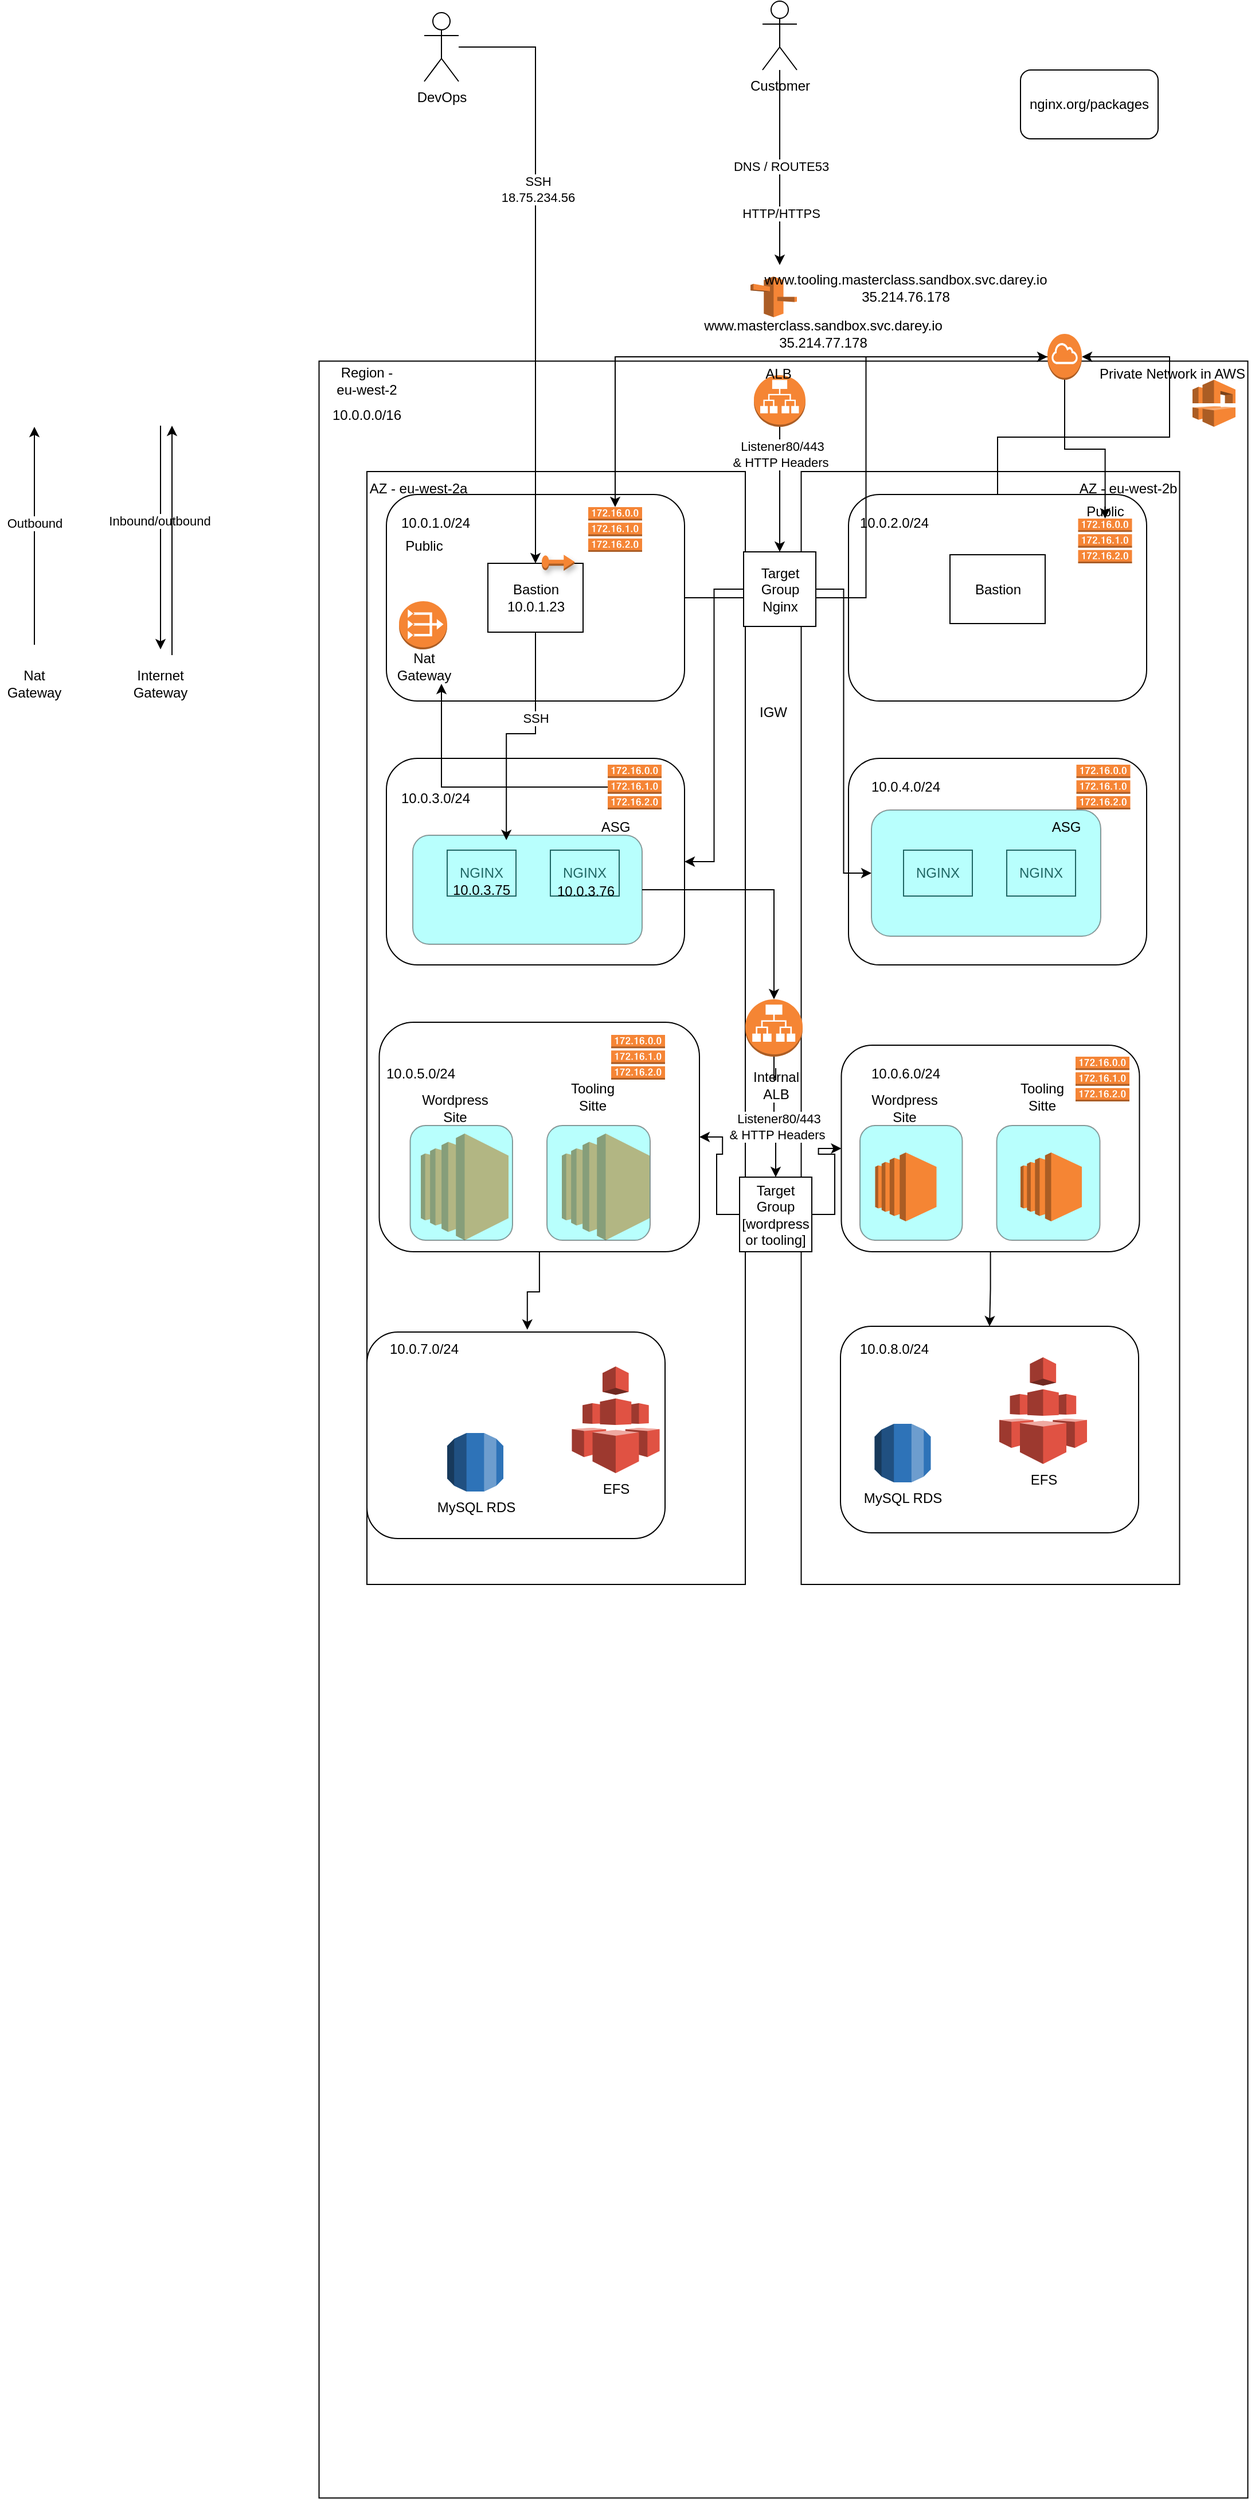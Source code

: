 <mxfile version="17.1.2" type="device"><diagram id="JI69Sy16UBji_XFjZy_T" name="Page-1"><mxGraphModel dx="2018" dy="1821" grid="1" gridSize="10" guides="1" tooltips="1" connect="1" arrows="1" fold="1" page="1" pageScale="1" pageWidth="827" pageHeight="1169" math="0" shadow="0"><root><mxCell id="0"/><mxCell id="1" parent="0"/><mxCell id="da3hAZXMNbzquWMs0aTG-2" value="" style="rounded=0;whiteSpace=wrap;html=1;rotation=-90;" parent="1" vertex="1"><mxGeometry x="-518" y="710" width="1862.5" height="810" as="geometry"/></mxCell><mxCell id="da3hAZXMNbzquWMs0aTG-3" value="" style="outlineConnect=0;dashed=0;verticalLabelPosition=bottom;verticalAlign=top;align=center;html=1;shape=mxgraph.aws3.vpc;fillColor=#F58534;gradientColor=none;" parent="1" vertex="1"><mxGeometry x="770" y="200" width="37.5" height="41" as="geometry"/></mxCell><mxCell id="da3hAZXMNbzquWMs0aTG-4" value="Private Network in AWS" style="text;html=1;strokeColor=none;fillColor=none;align=center;verticalAlign=middle;whiteSpace=wrap;rounded=0;" parent="1" vertex="1"><mxGeometry x="678" y="190" width="148.75" height="10" as="geometry"/></mxCell><mxCell id="da3hAZXMNbzquWMs0aTG-9" style="edgeStyle=orthogonalEdgeStyle;rounded=0;orthogonalLoop=1;jettySize=auto;html=1;" parent="1" source="da3hAZXMNbzquWMs0aTG-5" edge="1"><mxGeometry relative="1" as="geometry"><mxPoint x="410" y="100" as="targetPoint"/><Array as="points"><mxPoint x="410" y="20"/><mxPoint x="410" y="20"/></Array></mxGeometry></mxCell><mxCell id="da3hAZXMNbzquWMs0aTG-11" value="DNS / ROUTE53" style="edgeLabel;html=1;align=center;verticalAlign=middle;resizable=0;points=[];" parent="da3hAZXMNbzquWMs0aTG-9" vertex="1" connectable="0"><mxGeometry x="-0.012" y="1" relative="1" as="geometry"><mxPoint as="offset"/></mxGeometry></mxCell><mxCell id="da3hAZXMNbzquWMs0aTG-134" value="HTTP/HTTPS" style="edgeLabel;html=1;align=center;verticalAlign=middle;resizable=0;points=[];" parent="da3hAZXMNbzquWMs0aTG-9" vertex="1" connectable="0"><mxGeometry x="0.471" y="1" relative="1" as="geometry"><mxPoint as="offset"/></mxGeometry></mxCell><mxCell id="da3hAZXMNbzquWMs0aTG-5" value="Customer" style="shape=umlActor;verticalLabelPosition=bottom;verticalAlign=top;html=1;outlineConnect=0;" parent="1" vertex="1"><mxGeometry x="395" y="-130" width="30" height="60" as="geometry"/></mxCell><mxCell id="da3hAZXMNbzquWMs0aTG-8" value="www.masterclass.sandbox.svc.darey.io&lt;br&gt;35.214.77.178" style="text;html=1;strokeColor=none;fillColor=none;align=center;verticalAlign=middle;whiteSpace=wrap;rounded=0;" parent="1" vertex="1"><mxGeometry x="395" y="140" width="106" height="40" as="geometry"/></mxCell><mxCell id="da3hAZXMNbzquWMs0aTG-10" value="" style="outlineConnect=0;dashed=0;verticalLabelPosition=bottom;verticalAlign=top;align=center;html=1;shape=mxgraph.aws3.route_53;fillColor=#F58536;gradientColor=none;" parent="1" vertex="1"><mxGeometry x="384.5" y="110" width="40.5" height="35.5" as="geometry"/></mxCell><mxCell id="da3hAZXMNbzquWMs0aTG-12" value="10.0.0.0/16" style="text;html=1;strokeColor=none;fillColor=none;align=center;verticalAlign=middle;whiteSpace=wrap;rounded=0;" parent="1" vertex="1"><mxGeometry x="20" y="215.5" width="60" height="30" as="geometry"/></mxCell><mxCell id="da3hAZXMNbzquWMs0aTG-13" value="" style="rounded=0;whiteSpace=wrap;html=1;" parent="1" vertex="1"><mxGeometry x="50" y="280" width="330" height="970" as="geometry"/></mxCell><mxCell id="da3hAZXMNbzquWMs0aTG-14" value="Region - eu-west-2" style="text;html=1;strokeColor=none;fillColor=none;align=center;verticalAlign=middle;whiteSpace=wrap;rounded=0;" parent="1" vertex="1"><mxGeometry x="20" y="185.5" width="60" height="30" as="geometry"/></mxCell><mxCell id="da3hAZXMNbzquWMs0aTG-15" value="AZ - eu-west-2a" style="text;html=1;strokeColor=none;fillColor=none;align=center;verticalAlign=middle;whiteSpace=wrap;rounded=0;" parent="1" vertex="1"><mxGeometry x="50" y="280" width="90" height="30" as="geometry"/></mxCell><mxCell id="da3hAZXMNbzquWMs0aTG-16" value="" style="rounded=0;whiteSpace=wrap;html=1;" parent="1" vertex="1"><mxGeometry x="428.75" y="280" width="330" height="970" as="geometry"/></mxCell><mxCell id="da3hAZXMNbzquWMs0aTG-17" value="AZ - eu-west-2b" style="text;html=1;strokeColor=none;fillColor=none;align=center;verticalAlign=middle;whiteSpace=wrap;rounded=0;" parent="1" vertex="1"><mxGeometry x="668.75" y="280" width="90" height="30" as="geometry"/></mxCell><mxCell id="da3hAZXMNbzquWMs0aTG-25" value="" style="rounded=1;whiteSpace=wrap;html=1;" parent="1" vertex="1"><mxGeometry x="463" y="1025" width="260" height="180" as="geometry"/></mxCell><mxCell id="da3hAZXMNbzquWMs0aTG-132" style="edgeStyle=orthogonalEdgeStyle;rounded=0;orthogonalLoop=1;jettySize=auto;html=1;entryX=0.5;entryY=0;entryDx=0;entryDy=0;" parent="1" source="da3hAZXMNbzquWMs0aTG-30" target="da3hAZXMNbzquWMs0aTG-25" edge="1"><mxGeometry relative="1" as="geometry"/></mxCell><mxCell id="da3hAZXMNbzquWMs0aTG-30" value="" style="rounded=1;whiteSpace=wrap;html=1;" parent="1" vertex="1"><mxGeometry x="463.75" y="780" width="260" height="180" as="geometry"/></mxCell><mxCell id="da3hAZXMNbzquWMs0aTG-31" value="" style="rounded=1;whiteSpace=wrap;html=1;" parent="1" vertex="1"><mxGeometry x="470" y="530" width="260" height="180" as="geometry"/></mxCell><mxCell id="da3hAZXMNbzquWMs0aTG-48" style="edgeStyle=orthogonalEdgeStyle;rounded=0;orthogonalLoop=1;jettySize=auto;html=1;entryX=1;entryY=0.5;entryDx=0;entryDy=0;entryPerimeter=0;" parent="1" source="da3hAZXMNbzquWMs0aTG-32" target="da3hAZXMNbzquWMs0aTG-46" edge="1"><mxGeometry relative="1" as="geometry"/></mxCell><mxCell id="da3hAZXMNbzquWMs0aTG-32" value="" style="rounded=1;whiteSpace=wrap;html=1;" parent="1" vertex="1"><mxGeometry x="470" y="300" width="260" height="180" as="geometry"/></mxCell><mxCell id="da3hAZXMNbzquWMs0aTG-34" value="" style="rounded=1;whiteSpace=wrap;html=1;" parent="1" vertex="1"><mxGeometry x="50" y="1030" width="260" height="180" as="geometry"/></mxCell><mxCell id="da3hAZXMNbzquWMs0aTG-131" style="edgeStyle=orthogonalEdgeStyle;rounded=0;orthogonalLoop=1;jettySize=auto;html=1;entryX=0.538;entryY=-0.011;entryDx=0;entryDy=0;entryPerimeter=0;" parent="1" source="da3hAZXMNbzquWMs0aTG-35" target="da3hAZXMNbzquWMs0aTG-34" edge="1"><mxGeometry relative="1" as="geometry"/></mxCell><mxCell id="da3hAZXMNbzquWMs0aTG-35" value="" style="rounded=1;whiteSpace=wrap;html=1;" parent="1" vertex="1"><mxGeometry x="60.75" y="760" width="279.25" height="200" as="geometry"/></mxCell><mxCell id="da3hAZXMNbzquWMs0aTG-36" value="" style="rounded=1;whiteSpace=wrap;html=1;" parent="1" vertex="1"><mxGeometry x="67" y="530" width="260" height="180" as="geometry"/></mxCell><mxCell id="da3hAZXMNbzquWMs0aTG-47" style="edgeStyle=orthogonalEdgeStyle;rounded=0;orthogonalLoop=1;jettySize=auto;html=1;entryX=0;entryY=0.5;entryDx=0;entryDy=0;entryPerimeter=0;" parent="1" source="da3hAZXMNbzquWMs0aTG-37" target="da3hAZXMNbzquWMs0aTG-46" edge="1"><mxGeometry relative="1" as="geometry"/></mxCell><mxCell id="da3hAZXMNbzquWMs0aTG-37" value="" style="rounded=1;whiteSpace=wrap;html=1;" parent="1" vertex="1"><mxGeometry x="67" y="300" width="260" height="180" as="geometry"/></mxCell><mxCell id="da3hAZXMNbzquWMs0aTG-38" value="10.0.1.0/24" style="text;html=1;strokeColor=none;fillColor=none;align=center;verticalAlign=middle;whiteSpace=wrap;rounded=0;" parent="1" vertex="1"><mxGeometry x="80" y="310" width="60" height="30" as="geometry"/></mxCell><mxCell id="da3hAZXMNbzquWMs0aTG-39" value="10.0.6.0/24" style="text;html=1;strokeColor=none;fillColor=none;align=center;verticalAlign=middle;whiteSpace=wrap;rounded=0;" parent="1" vertex="1"><mxGeometry x="490" y="790" width="60" height="30" as="geometry"/></mxCell><mxCell id="da3hAZXMNbzquWMs0aTG-40" value="10.0.4.0/24" style="text;html=1;strokeColor=none;fillColor=none;align=center;verticalAlign=middle;whiteSpace=wrap;rounded=0;" parent="1" vertex="1"><mxGeometry x="490" y="540" width="60" height="30" as="geometry"/></mxCell><mxCell id="da3hAZXMNbzquWMs0aTG-41" value="10.0.2.0/24" style="text;html=1;strokeColor=none;fillColor=none;align=center;verticalAlign=middle;whiteSpace=wrap;rounded=0;" parent="1" vertex="1"><mxGeometry x="480" y="310" width="60" height="30" as="geometry"/></mxCell><mxCell id="da3hAZXMNbzquWMs0aTG-42" value="10.0.3.0/24" style="text;html=1;strokeColor=none;fillColor=none;align=center;verticalAlign=middle;whiteSpace=wrap;rounded=0;" parent="1" vertex="1"><mxGeometry x="80" y="550" width="60" height="30" as="geometry"/></mxCell><mxCell id="da3hAZXMNbzquWMs0aTG-43" value="10.0.8.0/24" style="text;html=1;strokeColor=none;fillColor=none;align=center;verticalAlign=middle;whiteSpace=wrap;rounded=0;" parent="1" vertex="1"><mxGeometry x="480" y="1030" width="60" height="30" as="geometry"/></mxCell><mxCell id="da3hAZXMNbzquWMs0aTG-44" value="10.0.7.0/24" style="text;html=1;strokeColor=none;fillColor=none;align=center;verticalAlign=middle;whiteSpace=wrap;rounded=0;" parent="1" vertex="1"><mxGeometry x="70" y="1030" width="60" height="30" as="geometry"/></mxCell><mxCell id="da3hAZXMNbzquWMs0aTG-45" value="10.0.5.0/24" style="text;html=1;strokeColor=none;fillColor=none;align=center;verticalAlign=middle;whiteSpace=wrap;rounded=0;" parent="1" vertex="1"><mxGeometry x="67" y="790" width="60" height="30" as="geometry"/></mxCell><mxCell id="da3hAZXMNbzquWMs0aTG-78" style="edgeStyle=orthogonalEdgeStyle;rounded=0;orthogonalLoop=1;jettySize=auto;html=1;" parent="1" source="da3hAZXMNbzquWMs0aTG-46" target="da3hAZXMNbzquWMs0aTG-76" edge="1"><mxGeometry relative="1" as="geometry"/></mxCell><mxCell id="da3hAZXMNbzquWMs0aTG-80" style="edgeStyle=orthogonalEdgeStyle;rounded=0;orthogonalLoop=1;jettySize=auto;html=1;" parent="1" source="da3hAZXMNbzquWMs0aTG-46" target="da3hAZXMNbzquWMs0aTG-77" edge="1"><mxGeometry relative="1" as="geometry"/></mxCell><mxCell id="da3hAZXMNbzquWMs0aTG-46" value="" style="outlineConnect=0;dashed=0;verticalLabelPosition=bottom;verticalAlign=top;align=center;html=1;shape=mxgraph.aws3.internet_gateway;fillColor=#F58534;gradientColor=none;" parent="1" vertex="1"><mxGeometry x="643.5" y="160" width="30" height="40" as="geometry"/></mxCell><mxCell id="da3hAZXMNbzquWMs0aTG-49" value="Public" style="text;html=1;strokeColor=none;fillColor=none;align=center;verticalAlign=middle;whiteSpace=wrap;rounded=0;" parent="1" vertex="1"><mxGeometry x="70" y="330" width="60" height="30" as="geometry"/></mxCell><mxCell id="da3hAZXMNbzquWMs0aTG-50" value="Public" style="text;html=1;strokeColor=none;fillColor=none;align=center;verticalAlign=middle;whiteSpace=wrap;rounded=0;" parent="1" vertex="1"><mxGeometry x="663.75" y="300" width="60" height="30" as="geometry"/></mxCell><mxCell id="da3hAZXMNbzquWMs0aTG-51" value="NGINX" style="rounded=0;whiteSpace=wrap;html=1;" parent="1" vertex="1"><mxGeometry x="120" y="610" width="60" height="40" as="geometry"/></mxCell><mxCell id="da3hAZXMNbzquWMs0aTG-52" value="NGINX" style="rounded=0;whiteSpace=wrap;html=1;" parent="1" vertex="1"><mxGeometry x="210" y="610" width="60" height="40" as="geometry"/></mxCell><mxCell id="da3hAZXMNbzquWMs0aTG-53" value="NGINX" style="rounded=0;whiteSpace=wrap;html=1;" parent="1" vertex="1"><mxGeometry x="518" y="610" width="60" height="40" as="geometry"/></mxCell><mxCell id="da3hAZXMNbzquWMs0aTG-54" value="NGINX" style="rounded=0;whiteSpace=wrap;html=1;" parent="1" vertex="1"><mxGeometry x="608" y="610" width="60" height="40" as="geometry"/></mxCell><mxCell id="da3hAZXMNbzquWMs0aTG-109" style="edgeStyle=orthogonalEdgeStyle;rounded=0;orthogonalLoop=1;jettySize=auto;html=1;" parent="1" source="da3hAZXMNbzquWMs0aTG-57" target="da3hAZXMNbzquWMs0aTG-106" edge="1"><mxGeometry relative="1" as="geometry"/></mxCell><mxCell id="da3hAZXMNbzquWMs0aTG-57" value="" style="rounded=1;whiteSpace=wrap;html=1;fillColor=#4FFFF9;opacity=40;" parent="1" vertex="1"><mxGeometry x="90" y="597" width="200" height="95" as="geometry"/></mxCell><mxCell id="da3hAZXMNbzquWMs0aTG-62" style="edgeStyle=orthogonalEdgeStyle;rounded=0;orthogonalLoop=1;jettySize=auto;html=1;" parent="1" source="da3hAZXMNbzquWMs0aTG-55" target="da3hAZXMNbzquWMs0aTG-60" edge="1"><mxGeometry relative="1" as="geometry"/></mxCell><mxCell id="da3hAZXMNbzquWMs0aTG-64" value="Listener80/443&lt;br&gt;&amp;amp; HTTP Headers&amp;nbsp;" style="edgeLabel;html=1;align=center;verticalAlign=middle;resizable=0;points=[];" parent="da3hAZXMNbzquWMs0aTG-62" vertex="1" connectable="0"><mxGeometry x="-0.56" y="2" relative="1" as="geometry"><mxPoint as="offset"/></mxGeometry></mxCell><mxCell id="da3hAZXMNbzquWMs0aTG-55" value="" style="outlineConnect=0;dashed=0;verticalLabelPosition=bottom;verticalAlign=top;align=center;html=1;shape=mxgraph.aws3.application_load_balancer;fillColor=#F58534;gradientColor=none;" parent="1" vertex="1"><mxGeometry x="387.5" y="196" width="45" height="45" as="geometry"/></mxCell><mxCell id="da3hAZXMNbzquWMs0aTG-58" value="ASG" style="text;html=1;strokeColor=none;fillColor=none;align=center;verticalAlign=middle;whiteSpace=wrap;rounded=0;opacity=40;" parent="1" vertex="1"><mxGeometry x="237" y="575" width="60" height="30" as="geometry"/></mxCell><mxCell id="da3hAZXMNbzquWMs0aTG-65" style="edgeStyle=orthogonalEdgeStyle;rounded=0;orthogonalLoop=1;jettySize=auto;html=1;entryX=1;entryY=0.5;entryDx=0;entryDy=0;" parent="1" source="da3hAZXMNbzquWMs0aTG-60" target="da3hAZXMNbzquWMs0aTG-36" edge="1"><mxGeometry relative="1" as="geometry"/></mxCell><mxCell id="da3hAZXMNbzquWMs0aTG-68" style="edgeStyle=orthogonalEdgeStyle;rounded=0;orthogonalLoop=1;jettySize=auto;html=1;entryX=0;entryY=0.5;entryDx=0;entryDy=0;" parent="1" source="da3hAZXMNbzquWMs0aTG-60" target="da3hAZXMNbzquWMs0aTG-66" edge="1"><mxGeometry relative="1" as="geometry"/></mxCell><mxCell id="da3hAZXMNbzquWMs0aTG-60" value="Target Group Nginx" style="rounded=0;whiteSpace=wrap;html=1;fillColor=#FFFFFF;" parent="1" vertex="1"><mxGeometry x="378.5" y="350" width="63" height="65" as="geometry"/></mxCell><mxCell id="da3hAZXMNbzquWMs0aTG-63" value="ALB" style="text;html=1;strokeColor=none;fillColor=none;align=center;verticalAlign=middle;whiteSpace=wrap;rounded=0;" parent="1" vertex="1"><mxGeometry x="378.5" y="180" width="60" height="30" as="geometry"/></mxCell><mxCell id="da3hAZXMNbzquWMs0aTG-66" value="" style="rounded=1;whiteSpace=wrap;html=1;fillColor=#4FFFF9;opacity=40;" parent="1" vertex="1"><mxGeometry x="490" y="575" width="200" height="110" as="geometry"/></mxCell><mxCell id="da3hAZXMNbzquWMs0aTG-67" value="ASG" style="text;html=1;strokeColor=none;fillColor=none;align=center;verticalAlign=middle;whiteSpace=wrap;rounded=0;opacity=40;" parent="1" vertex="1"><mxGeometry x="630" y="575" width="60" height="30" as="geometry"/></mxCell><mxCell id="da3hAZXMNbzquWMs0aTG-83" style="edgeStyle=orthogonalEdgeStyle;rounded=0;orthogonalLoop=1;jettySize=auto;html=1;entryX=0.408;entryY=0.045;entryDx=0;entryDy=0;entryPerimeter=0;" parent="1" source="da3hAZXMNbzquWMs0aTG-69" target="da3hAZXMNbzquWMs0aTG-57" edge="1"><mxGeometry relative="1" as="geometry"/></mxCell><mxCell id="-nb7mKBHebV6GlGJs7d9-1" value="SSH" style="edgeLabel;html=1;align=center;verticalAlign=middle;resizable=0;points=[];" parent="da3hAZXMNbzquWMs0aTG-83" vertex="1" connectable="0"><mxGeometry x="-0.274" relative="1" as="geometry"><mxPoint as="offset"/></mxGeometry></mxCell><mxCell id="da3hAZXMNbzquWMs0aTG-69" value="Bastion&lt;br&gt;10.0.1.23&lt;br&gt;" style="rounded=0;whiteSpace=wrap;html=1;fillColor=#FFFFFF;" parent="1" vertex="1"><mxGeometry x="155.5" y="360" width="83" height="60" as="geometry"/></mxCell><mxCell id="da3hAZXMNbzquWMs0aTG-70" value="Bastion" style="rounded=0;whiteSpace=wrap;html=1;fillColor=#FFFFFF;" parent="1" vertex="1"><mxGeometry x="558.5" y="352.5" width="83" height="60" as="geometry"/></mxCell><mxCell id="da3hAZXMNbzquWMs0aTG-74" style="edgeStyle=orthogonalEdgeStyle;rounded=0;orthogonalLoop=1;jettySize=auto;html=1;" parent="1" source="da3hAZXMNbzquWMs0aTG-71" target="da3hAZXMNbzquWMs0aTG-69" edge="1"><mxGeometry relative="1" as="geometry"/></mxCell><mxCell id="da3hAZXMNbzquWMs0aTG-75" value="SSH&lt;br&gt;18.75.234.56&lt;br&gt;" style="edgeLabel;html=1;align=center;verticalAlign=middle;resizable=0;points=[];" parent="da3hAZXMNbzquWMs0aTG-74" vertex="1" connectable="0"><mxGeometry x="-0.267" y="2" relative="1" as="geometry"><mxPoint y="1" as="offset"/></mxGeometry></mxCell><mxCell id="da3hAZXMNbzquWMs0aTG-71" value="DevOps" style="shape=umlActor;verticalLabelPosition=bottom;verticalAlign=top;html=1;outlineConnect=0;" parent="1" vertex="1"><mxGeometry x="100" y="-120" width="30" height="60" as="geometry"/></mxCell><mxCell id="da3hAZXMNbzquWMs0aTG-76" value="" style="outlineConnect=0;dashed=0;verticalLabelPosition=bottom;verticalAlign=top;align=center;html=1;shape=mxgraph.aws3.route_table;fillColor=#F58536;gradientColor=none;" parent="1" vertex="1"><mxGeometry x="243" y="311" width="47" height="39" as="geometry"/></mxCell><mxCell id="da3hAZXMNbzquWMs0aTG-77" value="" style="outlineConnect=0;dashed=0;verticalLabelPosition=bottom;verticalAlign=top;align=center;html=1;shape=mxgraph.aws3.route_table;fillColor=#F58536;gradientColor=none;" parent="1" vertex="1"><mxGeometry x="670.25" y="321" width="47" height="39" as="geometry"/></mxCell><mxCell id="da3hAZXMNbzquWMs0aTG-79" value="IGW" style="text;html=1;strokeColor=none;fillColor=none;align=center;verticalAlign=middle;whiteSpace=wrap;rounded=0;" parent="1" vertex="1"><mxGeometry x="393.25" y="480" width="23" height="20" as="geometry"/></mxCell><mxCell id="da3hAZXMNbzquWMs0aTG-81" value="10.0.3.75" style="text;html=1;strokeColor=none;fillColor=none;align=center;verticalAlign=middle;whiteSpace=wrap;rounded=0;" parent="1" vertex="1"><mxGeometry x="140" y="640" width="20" height="9" as="geometry"/></mxCell><mxCell id="da3hAZXMNbzquWMs0aTG-82" value="10.0.3.76" style="text;html=1;strokeColor=none;fillColor=none;align=center;verticalAlign=middle;whiteSpace=wrap;rounded=0;" parent="1" vertex="1"><mxGeometry x="231" y="641" width="20" height="9" as="geometry"/></mxCell><mxCell id="da3hAZXMNbzquWMs0aTG-84" value="nginx.org/packages" style="rounded=1;whiteSpace=wrap;html=1;fillColor=#FFFFFF;" parent="1" vertex="1"><mxGeometry x="620" y="-70" width="120" height="60" as="geometry"/></mxCell><mxCell id="da3hAZXMNbzquWMs0aTG-85" value="" style="outlineConnect=0;dashed=0;verticalLabelPosition=bottom;verticalAlign=top;align=center;html=1;shape=mxgraph.aws3.vpc_nat_gateway;fillColor=#F58534;gradientColor=none;" parent="1" vertex="1"><mxGeometry x="78" y="393" width="42" height="42" as="geometry"/></mxCell><mxCell id="da3hAZXMNbzquWMs0aTG-89" value="Nat Gateway" style="text;html=1;strokeColor=none;fillColor=none;align=center;verticalAlign=middle;whiteSpace=wrap;rounded=0;" parent="1" vertex="1"><mxGeometry x="70" y="435" width="60" height="30" as="geometry"/></mxCell><mxCell id="da3hAZXMNbzquWMs0aTG-90" value="" style="endArrow=classic;html=1;rounded=0;" parent="1" edge="1"><mxGeometry width="50" height="50" relative="1" as="geometry"><mxPoint x="-240" y="431" as="sourcePoint"/><mxPoint x="-240" y="241" as="targetPoint"/></mxGeometry></mxCell><mxCell id="da3hAZXMNbzquWMs0aTG-92" value="Outbound" style="edgeLabel;html=1;align=center;verticalAlign=middle;resizable=0;points=[];" parent="da3hAZXMNbzquWMs0aTG-90" vertex="1" connectable="0"><mxGeometry x="0.116" relative="1" as="geometry"><mxPoint as="offset"/></mxGeometry></mxCell><mxCell id="da3hAZXMNbzquWMs0aTG-91" value="" style="endArrow=classic;html=1;rounded=0;" parent="1" edge="1"><mxGeometry width="50" height="50" relative="1" as="geometry"><mxPoint x="-130" y="240" as="sourcePoint"/><mxPoint x="-130" y="435" as="targetPoint"/></mxGeometry></mxCell><mxCell id="da3hAZXMNbzquWMs0aTG-93" value="Inbound/outbound&lt;br&gt;" style="edgeLabel;html=1;align=center;verticalAlign=middle;resizable=0;points=[];" parent="da3hAZXMNbzquWMs0aTG-91" vertex="1" connectable="0"><mxGeometry x="-0.149" y="-1" relative="1" as="geometry"><mxPoint as="offset"/></mxGeometry></mxCell><mxCell id="da3hAZXMNbzquWMs0aTG-94" value="Nat Gateway" style="text;html=1;strokeColor=none;fillColor=none;align=center;verticalAlign=middle;whiteSpace=wrap;rounded=0;" parent="1" vertex="1"><mxGeometry x="-270" y="450" width="60" height="30" as="geometry"/></mxCell><mxCell id="da3hAZXMNbzquWMs0aTG-95" value="Internet Gateway" style="text;html=1;strokeColor=none;fillColor=none;align=center;verticalAlign=middle;whiteSpace=wrap;rounded=0;" parent="1" vertex="1"><mxGeometry x="-160" y="450" width="60" height="30" as="geometry"/></mxCell><mxCell id="da3hAZXMNbzquWMs0aTG-97" style="edgeStyle=orthogonalEdgeStyle;rounded=0;orthogonalLoop=1;jettySize=auto;html=1;entryX=0.75;entryY=1;entryDx=0;entryDy=0;" parent="1" source="da3hAZXMNbzquWMs0aTG-96" target="da3hAZXMNbzquWMs0aTG-89" edge="1"><mxGeometry relative="1" as="geometry"/></mxCell><mxCell id="da3hAZXMNbzquWMs0aTG-96" value="" style="outlineConnect=0;dashed=0;verticalLabelPosition=bottom;verticalAlign=top;align=center;html=1;shape=mxgraph.aws3.route_table;fillColor=#F58536;gradientColor=none;" parent="1" vertex="1"><mxGeometry x="260" y="535.5" width="47" height="39" as="geometry"/></mxCell><mxCell id="da3hAZXMNbzquWMs0aTG-100" value="" style="outlineConnect=0;dashed=0;verticalLabelPosition=bottom;verticalAlign=top;align=center;html=1;shape=mxgraph.aws3.ec2;fillColor=#F58534;gradientColor=none;" parent="1" vertex="1"><mxGeometry x="97" y="857" width="76.5" height="93" as="geometry"/></mxCell><mxCell id="da3hAZXMNbzquWMs0aTG-101" value="" style="rounded=1;whiteSpace=wrap;html=1;fillColor=#4FFFF9;opacity=40;" parent="1" vertex="1"><mxGeometry x="87.75" y="850" width="89.25" height="100" as="geometry"/></mxCell><mxCell id="da3hAZXMNbzquWMs0aTG-102" value="" style="outlineConnect=0;dashed=0;verticalLabelPosition=bottom;verticalAlign=top;align=center;html=1;shape=mxgraph.aws3.ec2;fillColor=#F58534;gradientColor=none;" parent="1" vertex="1"><mxGeometry x="220" y="857" width="76.5" height="93" as="geometry"/></mxCell><mxCell id="da3hAZXMNbzquWMs0aTG-103" value="" style="rounded=1;whiteSpace=wrap;html=1;fillColor=#4FFFF9;opacity=40;" parent="1" vertex="1"><mxGeometry x="207" y="850" width="90" height="100" as="geometry"/></mxCell><mxCell id="da3hAZXMNbzquWMs0aTG-104" value="Wordpress Site" style="text;html=1;strokeColor=none;fillColor=none;align=center;verticalAlign=middle;whiteSpace=wrap;rounded=0;" parent="1" vertex="1"><mxGeometry x="97" y="820" width="60" height="30" as="geometry"/></mxCell><mxCell id="da3hAZXMNbzquWMs0aTG-105" value="Tooling Sitte" style="text;html=1;strokeColor=none;fillColor=none;align=center;verticalAlign=middle;whiteSpace=wrap;rounded=0;" parent="1" vertex="1"><mxGeometry x="217" y="810" width="60" height="30" as="geometry"/></mxCell><mxCell id="da3hAZXMNbzquWMs0aTG-112" style="edgeStyle=orthogonalEdgeStyle;rounded=0;orthogonalLoop=1;jettySize=auto;html=1;entryX=0.5;entryY=0;entryDx=0;entryDy=0;startArrow=none;" parent="1" source="da3hAZXMNbzquWMs0aTG-107" target="da3hAZXMNbzquWMs0aTG-110" edge="1"><mxGeometry relative="1" as="geometry"><Array as="points"><mxPoint x="405" y="843"/><mxPoint x="407" y="843"/></Array></mxGeometry></mxCell><mxCell id="da3hAZXMNbzquWMs0aTG-122" value="Listener80/443&lt;br&gt;&amp;amp; HTTP Headers&amp;nbsp;" style="edgeLabel;html=1;align=center;verticalAlign=middle;resizable=0;points=[];" parent="da3hAZXMNbzquWMs0aTG-112" vertex="1" connectable="0"><mxGeometry x="-0.353" y="2" relative="1" as="geometry"><mxPoint y="1" as="offset"/></mxGeometry></mxCell><mxCell id="da3hAZXMNbzquWMs0aTG-106" value="" style="outlineConnect=0;dashed=0;verticalLabelPosition=bottom;verticalAlign=top;align=center;html=1;shape=mxgraph.aws3.application_load_balancer;fillColor=#F58534;gradientColor=none;" parent="1" vertex="1"><mxGeometry x="380" y="740" width="50" height="50" as="geometry"/></mxCell><mxCell id="da3hAZXMNbzquWMs0aTG-114" style="edgeStyle=orthogonalEdgeStyle;rounded=0;orthogonalLoop=1;jettySize=auto;html=1;" parent="1" source="da3hAZXMNbzquWMs0aTG-110" target="da3hAZXMNbzquWMs0aTG-35" edge="1"><mxGeometry relative="1" as="geometry"/></mxCell><mxCell id="da3hAZXMNbzquWMs0aTG-115" style="edgeStyle=orthogonalEdgeStyle;rounded=0;orthogonalLoop=1;jettySize=auto;html=1;entryX=0;entryY=0.5;entryDx=0;entryDy=0;" parent="1" source="da3hAZXMNbzquWMs0aTG-110" target="da3hAZXMNbzquWMs0aTG-30" edge="1"><mxGeometry relative="1" as="geometry"/></mxCell><mxCell id="da3hAZXMNbzquWMs0aTG-110" value="Target Group [wordpress or tooling]" style="rounded=0;whiteSpace=wrap;html=1;fillColor=#FFFFFF;" parent="1" vertex="1"><mxGeometry x="375" y="895" width="63" height="65" as="geometry"/></mxCell><mxCell id="da3hAZXMNbzquWMs0aTG-107" value="Internal ALB" style="text;html=1;strokeColor=none;fillColor=none;align=center;verticalAlign=middle;whiteSpace=wrap;rounded=0;" parent="1" vertex="1"><mxGeometry x="376.5" y="800" width="60" height="30" as="geometry"/></mxCell><mxCell id="da3hAZXMNbzquWMs0aTG-113" value="" style="edgeStyle=orthogonalEdgeStyle;rounded=0;orthogonalLoop=1;jettySize=auto;html=1;entryX=0.5;entryY=0;entryDx=0;entryDy=0;endArrow=none;" parent="1" source="da3hAZXMNbzquWMs0aTG-106" target="da3hAZXMNbzquWMs0aTG-107" edge="1"><mxGeometry relative="1" as="geometry"><mxPoint x="405" y="790" as="sourcePoint"/><mxPoint x="406.5" y="895" as="targetPoint"/><Array as="points"/></mxGeometry></mxCell><mxCell id="da3hAZXMNbzquWMs0aTG-116" value="" style="rounded=1;whiteSpace=wrap;html=1;fillColor=#4FFFF9;opacity=40;" parent="1" vertex="1"><mxGeometry x="480" y="850" width="89.25" height="100" as="geometry"/></mxCell><mxCell id="da3hAZXMNbzquWMs0aTG-117" value="" style="rounded=1;whiteSpace=wrap;html=1;fillColor=#4FFFF9;opacity=40;" parent="1" vertex="1"><mxGeometry x="599.25" y="850" width="90" height="100" as="geometry"/></mxCell><mxCell id="da3hAZXMNbzquWMs0aTG-118" value="Wordpress Site" style="text;html=1;strokeColor=none;fillColor=none;align=center;verticalAlign=middle;whiteSpace=wrap;rounded=0;" parent="1" vertex="1"><mxGeometry x="489.25" y="820" width="60" height="30" as="geometry"/></mxCell><mxCell id="da3hAZXMNbzquWMs0aTG-119" value="Tooling Sitte" style="text;html=1;strokeColor=none;fillColor=none;align=center;verticalAlign=middle;whiteSpace=wrap;rounded=0;" parent="1" vertex="1"><mxGeometry x="609.25" y="810" width="60" height="30" as="geometry"/></mxCell><mxCell id="da3hAZXMNbzquWMs0aTG-120" value="" style="outlineConnect=0;dashed=0;verticalLabelPosition=bottom;verticalAlign=top;align=center;html=1;shape=mxgraph.aws3.ec2;fillColor=#F58534;gradientColor=none;" parent="1" vertex="1"><mxGeometry x="493.25" y="873.5" width="53.5" height="60" as="geometry"/></mxCell><mxCell id="da3hAZXMNbzquWMs0aTG-121" value="" style="outlineConnect=0;dashed=0;verticalLabelPosition=bottom;verticalAlign=top;align=center;html=1;shape=mxgraph.aws3.ec2;fillColor=#F58534;gradientColor=none;" parent="1" vertex="1"><mxGeometry x="620" y="873.5" width="53.5" height="60" as="geometry"/></mxCell><mxCell id="da3hAZXMNbzquWMs0aTG-123" value="&lt;span&gt;MySQL RDS&lt;/span&gt;" style="outlineConnect=0;dashed=0;verticalLabelPosition=bottom;verticalAlign=top;align=center;html=1;shape=mxgraph.aws3.rds;fillColor=#2E73B8;gradientColor=none;" parent="1" vertex="1"><mxGeometry x="120" y="1118" width="49" height="51" as="geometry"/></mxCell><mxCell id="da3hAZXMNbzquWMs0aTG-125" value="EFS" style="outlineConnect=0;dashed=0;verticalLabelPosition=bottom;verticalAlign=top;align=center;html=1;shape=mxgraph.aws3.efs;fillColor=#E05243;gradientColor=none;" parent="1" vertex="1"><mxGeometry x="228.75" y="1060" width="76.5" height="93" as="geometry"/></mxCell><mxCell id="da3hAZXMNbzquWMs0aTG-127" value="&lt;span&gt;MySQL RDS&lt;/span&gt;" style="outlineConnect=0;dashed=0;verticalLabelPosition=bottom;verticalAlign=top;align=center;html=1;shape=mxgraph.aws3.rds;fillColor=#2E73B8;gradientColor=none;" parent="1" vertex="1"><mxGeometry x="492.75" y="1110" width="49" height="51" as="geometry"/></mxCell><mxCell id="da3hAZXMNbzquWMs0aTG-128" value="EFS" style="outlineConnect=0;dashed=0;verticalLabelPosition=bottom;verticalAlign=top;align=center;html=1;shape=mxgraph.aws3.efs;fillColor=#E05243;gradientColor=none;" parent="1" vertex="1"><mxGeometry x="601.5" y="1052" width="76.5" height="93" as="geometry"/></mxCell><mxCell id="da3hAZXMNbzquWMs0aTG-133" value="www.tooling.masterclass.sandbox.svc.darey.io&lt;br&gt;35.214.76.178" style="text;html=1;strokeColor=none;fillColor=none;align=center;verticalAlign=middle;whiteSpace=wrap;rounded=0;" parent="1" vertex="1"><mxGeometry x="467" y="100" width="106" height="40" as="geometry"/></mxCell><mxCell id="da3hAZXMNbzquWMs0aTG-135" value="" style="endArrow=classic;html=1;rounded=0;" parent="1" edge="1"><mxGeometry width="50" height="50" relative="1" as="geometry"><mxPoint x="-120" y="440" as="sourcePoint"/><mxPoint x="-120" y="240" as="targetPoint"/></mxGeometry></mxCell><mxCell id="da3hAZXMNbzquWMs0aTG-137" value="" style="outlineConnect=0;dashed=0;verticalLabelPosition=bottom;verticalAlign=top;align=center;html=1;shape=mxgraph.aws3.route_table;fillColor=#F58536;gradientColor=none;" parent="1" vertex="1"><mxGeometry x="668.75" y="535.5" width="47" height="39" as="geometry"/></mxCell><mxCell id="da3hAZXMNbzquWMs0aTG-138" value="" style="outlineConnect=0;dashed=0;verticalLabelPosition=bottom;verticalAlign=top;align=center;html=1;shape=mxgraph.aws3.route_table;fillColor=#F58536;gradientColor=none;" parent="1" vertex="1"><mxGeometry x="668" y="790" width="47" height="39" as="geometry"/></mxCell><mxCell id="da3hAZXMNbzquWMs0aTG-139" value="" style="outlineConnect=0;dashed=0;verticalLabelPosition=bottom;verticalAlign=top;align=center;html=1;shape=mxgraph.aws3.route_table;fillColor=#F58536;gradientColor=none;" parent="1" vertex="1"><mxGeometry x="263" y="771" width="47" height="39" as="geometry"/></mxCell><mxCell id="-nb7mKBHebV6GlGJs7d9-2" value="" style="outlineConnect=0;dashed=0;verticalLabelPosition=bottom;verticalAlign=top;align=center;html=1;shape=mxgraph.aws3.elastic_ip;fillColor=#F58534;gradientColor=none;shadow=1;" parent="1" vertex="1"><mxGeometry x="202.5" y="352.5" width="28.5" height="14" as="geometry"/></mxCell></root></mxGraphModel></diagram></mxfile>